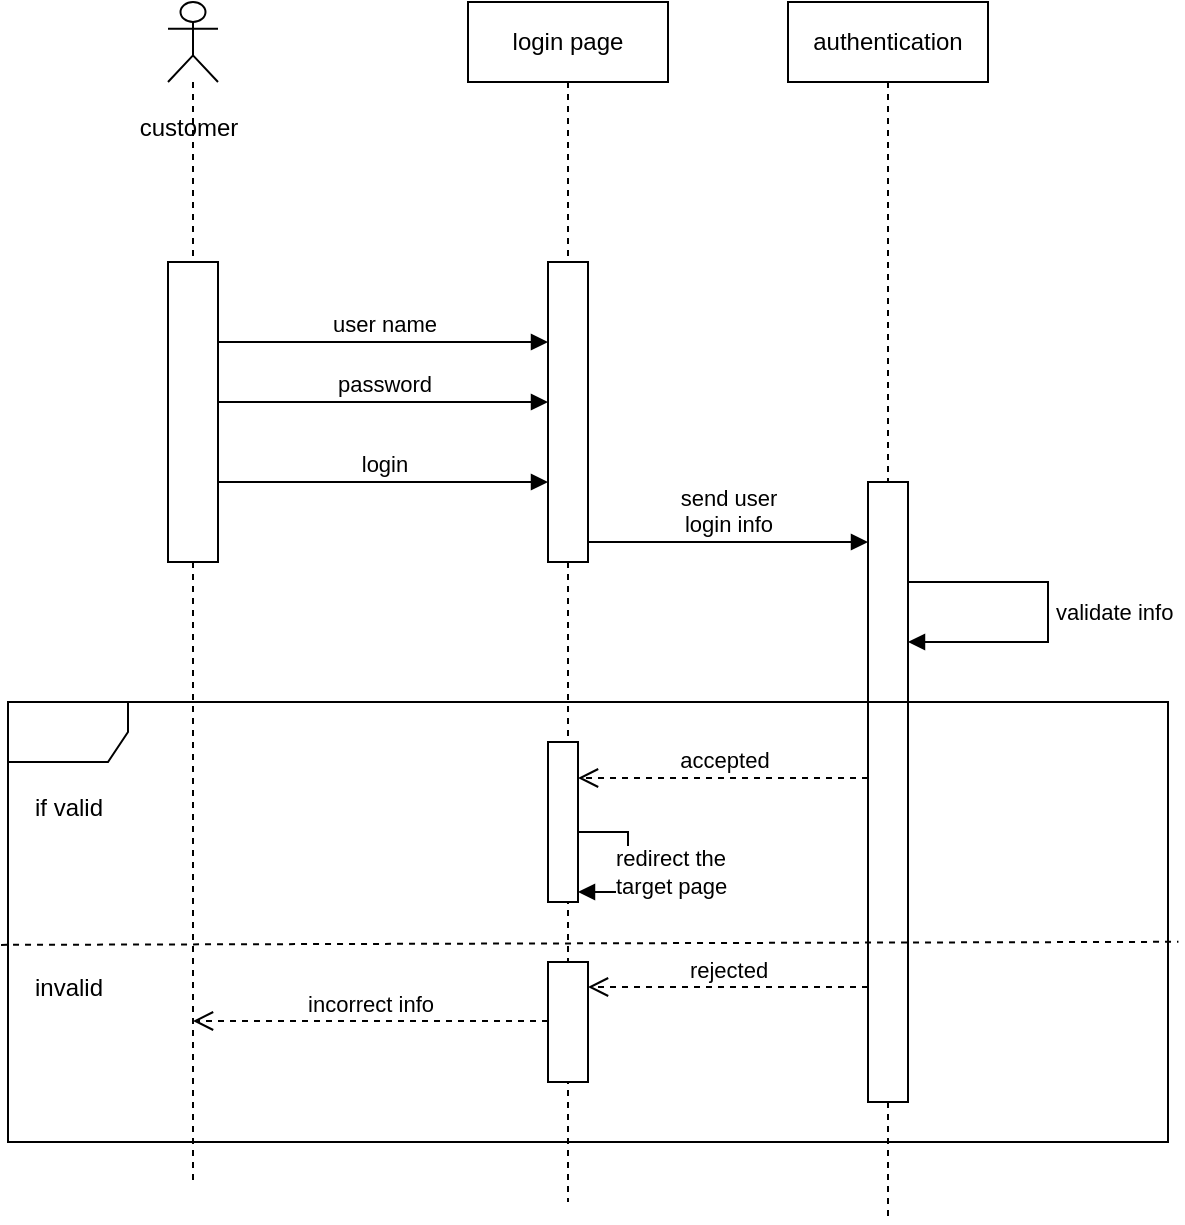 <mxfile version="24.3.1" type="device">
  <diagram name="Page-1" id="vhYVaiUDhJtbS_ub1kz1">
    <mxGraphModel dx="1050" dy="565" grid="1" gridSize="10" guides="1" tooltips="1" connect="1" arrows="1" fold="1" page="1" pageScale="1" pageWidth="850" pageHeight="1100" math="0" shadow="0">
      <root>
        <mxCell id="0" />
        <mxCell id="1" parent="0" />
        <mxCell id="sDeplfYIruVfE-Z50xYR-1" value="" style="shape=umlLifeline;perimeter=lifelinePerimeter;whiteSpace=wrap;html=1;container=1;dropTarget=0;collapsible=0;recursiveResize=0;outlineConnect=0;portConstraint=eastwest;newEdgeStyle={&quot;curved&quot;:0,&quot;rounded&quot;:0};participant=umlActor;" vertex="1" parent="1">
          <mxGeometry x="170" y="160" width="25" height="590" as="geometry" />
        </mxCell>
        <mxCell id="sDeplfYIruVfE-Z50xYR-6" value="" style="html=1;points=[[0,0,0,0,5],[0,1,0,0,-5],[1,0,0,0,5],[1,1,0,0,-5]];perimeter=orthogonalPerimeter;outlineConnect=0;targetShapes=umlLifeline;portConstraint=eastwest;newEdgeStyle={&quot;curved&quot;:0,&quot;rounded&quot;:0};" vertex="1" parent="sDeplfYIruVfE-Z50xYR-1">
          <mxGeometry y="130" width="25" height="150" as="geometry" />
        </mxCell>
        <mxCell id="sDeplfYIruVfE-Z50xYR-3" value="authentication" style="shape=umlLifeline;perimeter=lifelinePerimeter;whiteSpace=wrap;html=1;container=1;dropTarget=0;collapsible=0;recursiveResize=0;outlineConnect=0;portConstraint=eastwest;newEdgeStyle={&quot;curved&quot;:0,&quot;rounded&quot;:0};" vertex="1" parent="1">
          <mxGeometry x="480" y="160" width="100" height="610" as="geometry" />
        </mxCell>
        <mxCell id="sDeplfYIruVfE-Z50xYR-12" value="" style="html=1;points=[[0,0,0,0,5],[0,1,0,0,-5],[1,0,0,0,5],[1,1,0,0,-5]];perimeter=orthogonalPerimeter;outlineConnect=0;targetShapes=umlLifeline;portConstraint=eastwest;newEdgeStyle={&quot;curved&quot;:0,&quot;rounded&quot;:0};" vertex="1" parent="sDeplfYIruVfE-Z50xYR-3">
          <mxGeometry x="40" y="240" width="20" height="310" as="geometry" />
        </mxCell>
        <mxCell id="sDeplfYIruVfE-Z50xYR-4" value="login page" style="shape=umlLifeline;perimeter=lifelinePerimeter;whiteSpace=wrap;html=1;container=1;dropTarget=0;collapsible=0;recursiveResize=0;outlineConnect=0;portConstraint=eastwest;newEdgeStyle={&quot;curved&quot;:0,&quot;rounded&quot;:0};" vertex="1" parent="1">
          <mxGeometry x="320" y="160" width="100" height="600" as="geometry" />
        </mxCell>
        <mxCell id="sDeplfYIruVfE-Z50xYR-7" value="" style="html=1;points=[[0,0,0,0,5],[0,1,0,0,-5],[1,0,0,0,5],[1,1,0,0,-5]];perimeter=orthogonalPerimeter;outlineConnect=0;targetShapes=umlLifeline;portConstraint=eastwest;newEdgeStyle={&quot;curved&quot;:0,&quot;rounded&quot;:0};" vertex="1" parent="sDeplfYIruVfE-Z50xYR-4">
          <mxGeometry x="40" y="130" width="20" height="150" as="geometry" />
        </mxCell>
        <mxCell id="sDeplfYIruVfE-Z50xYR-5" value="customer" style="text;html=1;align=center;verticalAlign=middle;resizable=0;points=[];autosize=1;strokeColor=none;fillColor=none;" vertex="1" parent="1">
          <mxGeometry x="145" y="208" width="70" height="30" as="geometry" />
        </mxCell>
        <mxCell id="sDeplfYIruVfE-Z50xYR-8" value="user name" style="html=1;verticalAlign=bottom;endArrow=block;curved=0;rounded=0;" edge="1" parent="1" target="sDeplfYIruVfE-Z50xYR-7">
          <mxGeometry width="80" relative="1" as="geometry">
            <mxPoint x="195" y="330" as="sourcePoint" />
            <mxPoint x="340" y="330" as="targetPoint" />
          </mxGeometry>
        </mxCell>
        <mxCell id="sDeplfYIruVfE-Z50xYR-9" value="password" style="html=1;verticalAlign=bottom;endArrow=block;curved=0;rounded=0;" edge="1" parent="1" target="sDeplfYIruVfE-Z50xYR-7">
          <mxGeometry width="80" relative="1" as="geometry">
            <mxPoint x="195" y="360" as="sourcePoint" />
            <mxPoint x="350" y="360" as="targetPoint" />
          </mxGeometry>
        </mxCell>
        <mxCell id="sDeplfYIruVfE-Z50xYR-10" value="login" style="html=1;verticalAlign=bottom;endArrow=block;curved=0;rounded=0;" edge="1" parent="1" target="sDeplfYIruVfE-Z50xYR-7">
          <mxGeometry width="80" relative="1" as="geometry">
            <mxPoint x="195" y="400" as="sourcePoint" />
            <mxPoint x="275" y="400" as="targetPoint" />
          </mxGeometry>
        </mxCell>
        <mxCell id="sDeplfYIruVfE-Z50xYR-11" value="send user&lt;div&gt;login info&lt;/div&gt;" style="html=1;verticalAlign=bottom;endArrow=block;curved=0;rounded=0;" edge="1" parent="1" target="sDeplfYIruVfE-Z50xYR-12">
          <mxGeometry width="80" relative="1" as="geometry">
            <mxPoint x="380" y="430" as="sourcePoint" />
            <mxPoint x="460" y="430" as="targetPoint" />
          </mxGeometry>
        </mxCell>
        <mxCell id="sDeplfYIruVfE-Z50xYR-14" value="validate info" style="html=1;align=left;spacingLeft=2;endArrow=block;rounded=0;edgeStyle=orthogonalEdgeStyle;curved=0;rounded=0;" edge="1" target="sDeplfYIruVfE-Z50xYR-12" parent="1">
          <mxGeometry relative="1" as="geometry">
            <mxPoint x="540" y="450" as="sourcePoint" />
            <Array as="points">
              <mxPoint x="610" y="450" />
              <mxPoint x="610" y="480" />
            </Array>
            <mxPoint x="545" y="480" as="targetPoint" />
          </mxGeometry>
        </mxCell>
        <mxCell id="sDeplfYIruVfE-Z50xYR-16" value="" style="shape=umlFrame;whiteSpace=wrap;html=1;pointerEvents=0;" vertex="1" parent="1">
          <mxGeometry x="90" y="510" width="580" height="220" as="geometry" />
        </mxCell>
        <mxCell id="sDeplfYIruVfE-Z50xYR-17" value="accepted" style="html=1;verticalAlign=bottom;endArrow=open;dashed=1;endSize=8;curved=0;rounded=0;" edge="1" parent="1">
          <mxGeometry relative="1" as="geometry">
            <mxPoint x="520" y="548" as="sourcePoint" />
            <mxPoint x="375" y="548" as="targetPoint" />
          </mxGeometry>
        </mxCell>
        <mxCell id="sDeplfYIruVfE-Z50xYR-19" value="redirect the&amp;nbsp;&lt;div&gt;target page&lt;/div&gt;" style="html=1;align=left;spacingLeft=2;endArrow=block;rounded=0;edgeStyle=orthogonalEdgeStyle;curved=0;rounded=0;" edge="1" parent="1">
          <mxGeometry x="0.647" y="-10" relative="1" as="geometry">
            <mxPoint x="370" y="575" as="sourcePoint" />
            <Array as="points">
              <mxPoint x="400" y="605" />
            </Array>
            <mxPoint x="375" y="605" as="targetPoint" />
            <mxPoint as="offset" />
          </mxGeometry>
        </mxCell>
        <mxCell id="sDeplfYIruVfE-Z50xYR-21" value="" style="endArrow=none;dashed=1;html=1;rounded=0;entryX=1.009;entryY=0.545;entryDx=0;entryDy=0;entryPerimeter=0;exitX=-0.006;exitY=0.552;exitDx=0;exitDy=0;exitPerimeter=0;" edge="1" parent="1" source="sDeplfYIruVfE-Z50xYR-16" target="sDeplfYIruVfE-Z50xYR-16">
          <mxGeometry width="50" height="50" relative="1" as="geometry">
            <mxPoint x="144" y="630" as="sourcePoint" />
            <mxPoint x="450" y="570" as="targetPoint" />
          </mxGeometry>
        </mxCell>
        <mxCell id="sDeplfYIruVfE-Z50xYR-22" value="if valid" style="text;html=1;align=center;verticalAlign=middle;resizable=0;points=[];autosize=1;strokeColor=none;fillColor=none;" vertex="1" parent="1">
          <mxGeometry x="90" y="548" width="60" height="30" as="geometry" />
        </mxCell>
        <mxCell id="sDeplfYIruVfE-Z50xYR-23" value="invalid" style="text;html=1;align=center;verticalAlign=middle;resizable=0;points=[];autosize=1;strokeColor=none;fillColor=none;" vertex="1" parent="1">
          <mxGeometry x="90" y="638" width="60" height="30" as="geometry" />
        </mxCell>
        <mxCell id="sDeplfYIruVfE-Z50xYR-24" value="" style="html=1;points=[[0,0,0,0,5],[0,1,0,0,-5],[1,0,0,0,5],[1,1,0,0,-5]];perimeter=orthogonalPerimeter;outlineConnect=0;targetShapes=umlLifeline;portConstraint=eastwest;newEdgeStyle={&quot;curved&quot;:0,&quot;rounded&quot;:0};" vertex="1" parent="1">
          <mxGeometry x="360" y="530" width="15" height="80" as="geometry" />
        </mxCell>
        <mxCell id="sDeplfYIruVfE-Z50xYR-26" value="" style="html=1;points=[[0,0,0,0,5],[0,1,0,0,-5],[1,0,0,0,5],[1,1,0,0,-5]];perimeter=orthogonalPerimeter;outlineConnect=0;targetShapes=umlLifeline;portConstraint=eastwest;newEdgeStyle={&quot;curved&quot;:0,&quot;rounded&quot;:0};" vertex="1" parent="1">
          <mxGeometry x="360" y="640" width="20" height="60" as="geometry" />
        </mxCell>
        <mxCell id="sDeplfYIruVfE-Z50xYR-27" value="rejected" style="html=1;verticalAlign=bottom;endArrow=open;dashed=1;endSize=8;curved=0;rounded=0;" edge="1" parent="1" target="sDeplfYIruVfE-Z50xYR-26">
          <mxGeometry relative="1" as="geometry">
            <mxPoint x="520" y="652.5" as="sourcePoint" />
            <mxPoint x="440" y="652.5" as="targetPoint" />
          </mxGeometry>
        </mxCell>
        <mxCell id="sDeplfYIruVfE-Z50xYR-30" value="incorrect info" style="html=1;verticalAlign=bottom;endArrow=open;dashed=1;endSize=8;curved=0;rounded=0;" edge="1" parent="1" target="sDeplfYIruVfE-Z50xYR-1">
          <mxGeometry relative="1" as="geometry">
            <mxPoint x="360" y="669.5" as="sourcePoint" />
            <mxPoint x="280" y="669.5" as="targetPoint" />
          </mxGeometry>
        </mxCell>
      </root>
    </mxGraphModel>
  </diagram>
</mxfile>
